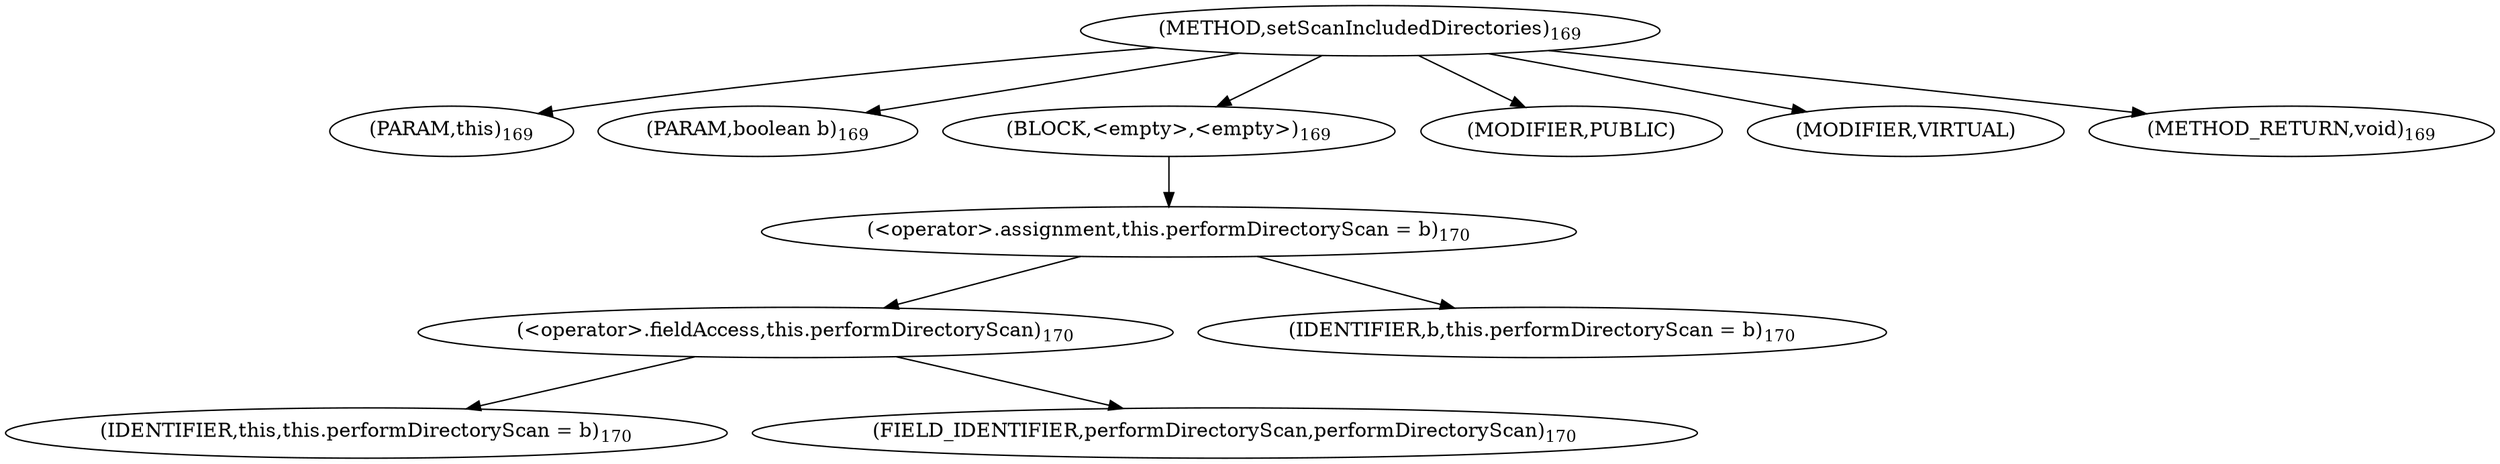 digraph "setScanIncludedDirectories" {  
"269" [label = <(METHOD,setScanIncludedDirectories)<SUB>169</SUB>> ]
"270" [label = <(PARAM,this)<SUB>169</SUB>> ]
"271" [label = <(PARAM,boolean b)<SUB>169</SUB>> ]
"272" [label = <(BLOCK,&lt;empty&gt;,&lt;empty&gt;)<SUB>169</SUB>> ]
"273" [label = <(&lt;operator&gt;.assignment,this.performDirectoryScan = b)<SUB>170</SUB>> ]
"274" [label = <(&lt;operator&gt;.fieldAccess,this.performDirectoryScan)<SUB>170</SUB>> ]
"275" [label = <(IDENTIFIER,this,this.performDirectoryScan = b)<SUB>170</SUB>> ]
"276" [label = <(FIELD_IDENTIFIER,performDirectoryScan,performDirectoryScan)<SUB>170</SUB>> ]
"277" [label = <(IDENTIFIER,b,this.performDirectoryScan = b)<SUB>170</SUB>> ]
"278" [label = <(MODIFIER,PUBLIC)> ]
"279" [label = <(MODIFIER,VIRTUAL)> ]
"280" [label = <(METHOD_RETURN,void)<SUB>169</SUB>> ]
  "269" -> "270" 
  "269" -> "271" 
  "269" -> "272" 
  "269" -> "278" 
  "269" -> "279" 
  "269" -> "280" 
  "272" -> "273" 
  "273" -> "274" 
  "273" -> "277" 
  "274" -> "275" 
  "274" -> "276" 
}

